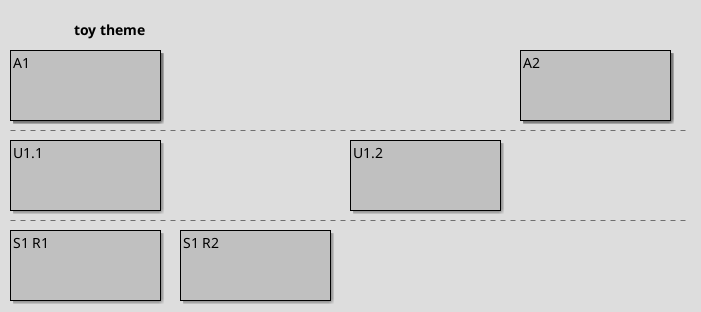 ' Do not edit
' Theme Gallery
' autogenerated by script
'
@startboard
!theme toy
title toy theme
A1
+U1.1
++S1 R1
++S1 R2 
+U1.2
A2
@endboard
